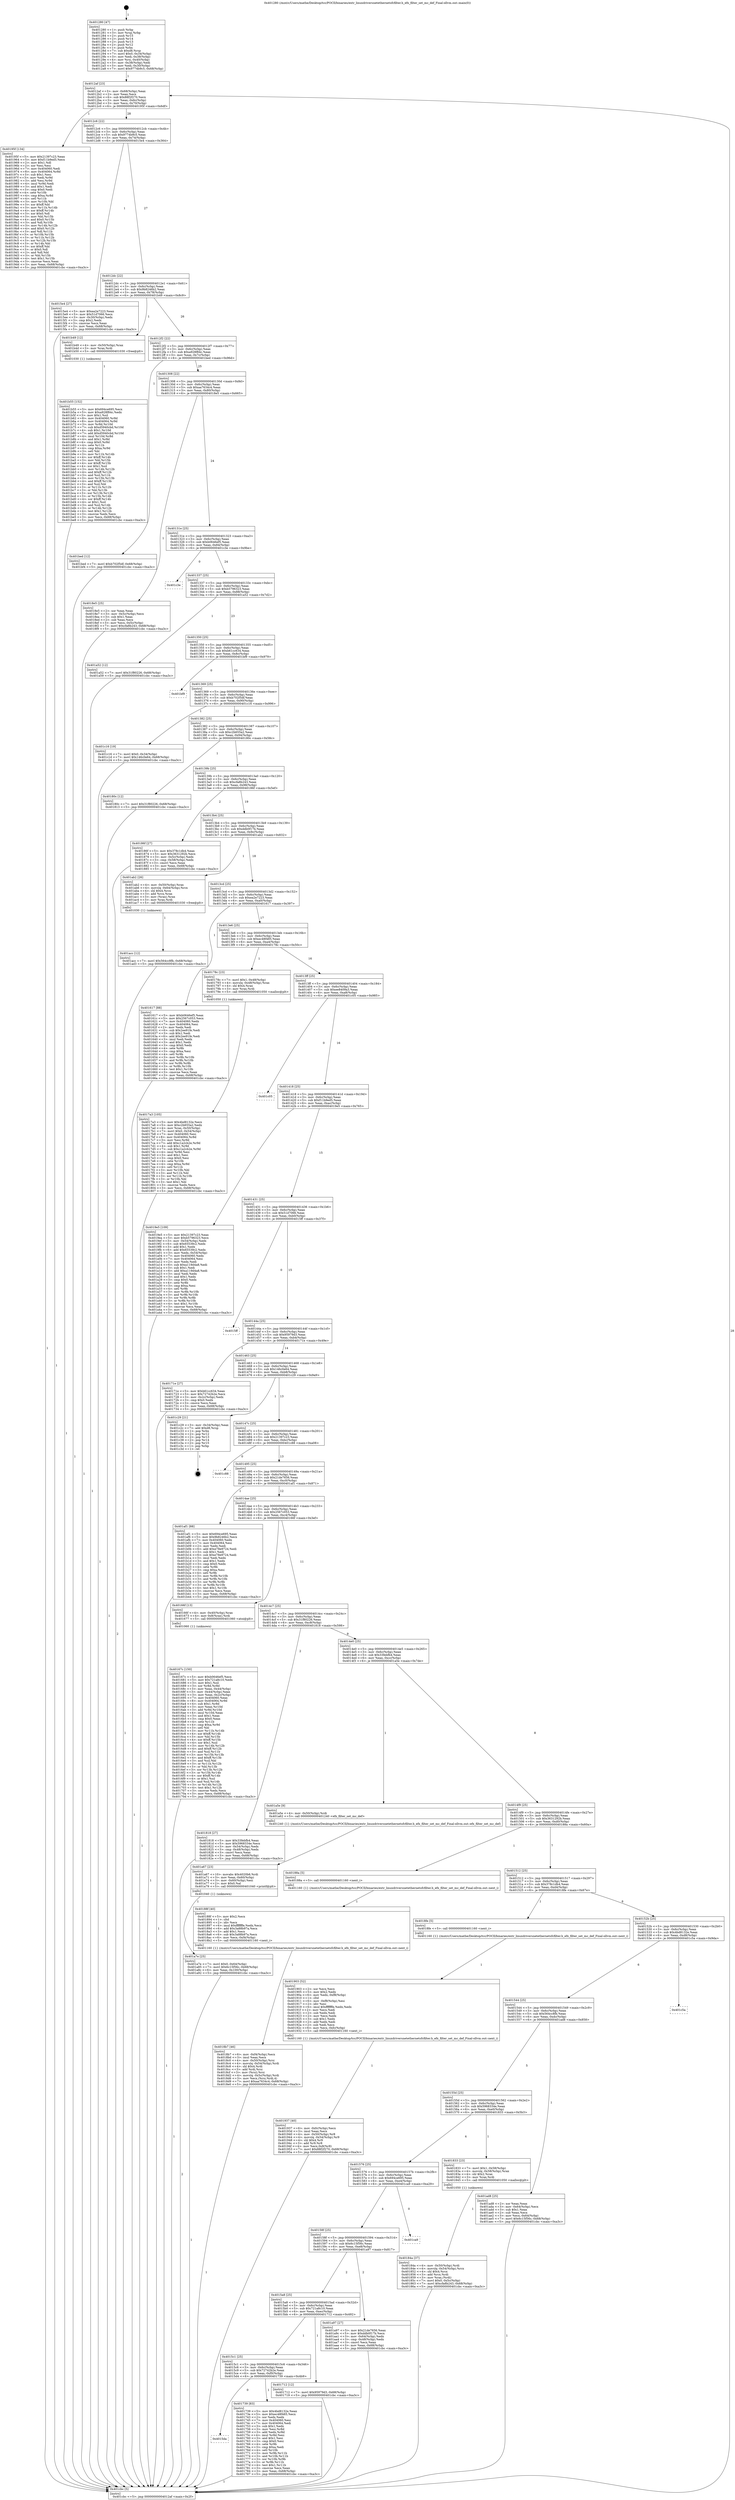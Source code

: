digraph "0x401280" {
  label = "0x401280 (/mnt/c/Users/mathe/Desktop/tcc/POCII/binaries/extr_linuxdriversnetethernetsfcfilter.h_efx_filter_set_mc_def_Final-ollvm.out::main(0))"
  labelloc = "t"
  node[shape=record]

  Entry [label="",width=0.3,height=0.3,shape=circle,fillcolor=black,style=filled]
  "0x4012af" [label="{
     0x4012af [23]\l
     | [instrs]\l
     &nbsp;&nbsp;0x4012af \<+3\>: mov -0x68(%rbp),%eax\l
     &nbsp;&nbsp;0x4012b2 \<+2\>: mov %eax,%ecx\l
     &nbsp;&nbsp;0x4012b4 \<+6\>: sub $0x88f2f270,%ecx\l
     &nbsp;&nbsp;0x4012ba \<+3\>: mov %eax,-0x6c(%rbp)\l
     &nbsp;&nbsp;0x4012bd \<+3\>: mov %ecx,-0x70(%rbp)\l
     &nbsp;&nbsp;0x4012c0 \<+6\>: je 000000000040195f \<main+0x6df\>\l
  }"]
  "0x40195f" [label="{
     0x40195f [134]\l
     | [instrs]\l
     &nbsp;&nbsp;0x40195f \<+5\>: mov $0x21397c23,%eax\l
     &nbsp;&nbsp;0x401964 \<+5\>: mov $0xf11b9ed5,%ecx\l
     &nbsp;&nbsp;0x401969 \<+2\>: mov $0x1,%dl\l
     &nbsp;&nbsp;0x40196b \<+2\>: xor %esi,%esi\l
     &nbsp;&nbsp;0x40196d \<+7\>: mov 0x404060,%edi\l
     &nbsp;&nbsp;0x401974 \<+8\>: mov 0x404064,%r8d\l
     &nbsp;&nbsp;0x40197c \<+3\>: sub $0x1,%esi\l
     &nbsp;&nbsp;0x40197f \<+3\>: mov %edi,%r9d\l
     &nbsp;&nbsp;0x401982 \<+3\>: add %esi,%r9d\l
     &nbsp;&nbsp;0x401985 \<+4\>: imul %r9d,%edi\l
     &nbsp;&nbsp;0x401989 \<+3\>: and $0x1,%edi\l
     &nbsp;&nbsp;0x40198c \<+3\>: cmp $0x0,%edi\l
     &nbsp;&nbsp;0x40198f \<+4\>: sete %r10b\l
     &nbsp;&nbsp;0x401993 \<+4\>: cmp $0xa,%r8d\l
     &nbsp;&nbsp;0x401997 \<+4\>: setl %r11b\l
     &nbsp;&nbsp;0x40199b \<+3\>: mov %r10b,%bl\l
     &nbsp;&nbsp;0x40199e \<+3\>: xor $0xff,%bl\l
     &nbsp;&nbsp;0x4019a1 \<+3\>: mov %r11b,%r14b\l
     &nbsp;&nbsp;0x4019a4 \<+4\>: xor $0xff,%r14b\l
     &nbsp;&nbsp;0x4019a8 \<+3\>: xor $0x0,%dl\l
     &nbsp;&nbsp;0x4019ab \<+3\>: mov %bl,%r15b\l
     &nbsp;&nbsp;0x4019ae \<+4\>: and $0x0,%r15b\l
     &nbsp;&nbsp;0x4019b2 \<+3\>: and %dl,%r10b\l
     &nbsp;&nbsp;0x4019b5 \<+3\>: mov %r14b,%r12b\l
     &nbsp;&nbsp;0x4019b8 \<+4\>: and $0x0,%r12b\l
     &nbsp;&nbsp;0x4019bc \<+3\>: and %dl,%r11b\l
     &nbsp;&nbsp;0x4019bf \<+3\>: or %r10b,%r15b\l
     &nbsp;&nbsp;0x4019c2 \<+3\>: or %r11b,%r12b\l
     &nbsp;&nbsp;0x4019c5 \<+3\>: xor %r12b,%r15b\l
     &nbsp;&nbsp;0x4019c8 \<+3\>: or %r14b,%bl\l
     &nbsp;&nbsp;0x4019cb \<+3\>: xor $0xff,%bl\l
     &nbsp;&nbsp;0x4019ce \<+3\>: or $0x0,%dl\l
     &nbsp;&nbsp;0x4019d1 \<+2\>: and %dl,%bl\l
     &nbsp;&nbsp;0x4019d3 \<+3\>: or %bl,%r15b\l
     &nbsp;&nbsp;0x4019d6 \<+4\>: test $0x1,%r15b\l
     &nbsp;&nbsp;0x4019da \<+3\>: cmovne %ecx,%eax\l
     &nbsp;&nbsp;0x4019dd \<+3\>: mov %eax,-0x68(%rbp)\l
     &nbsp;&nbsp;0x4019e0 \<+5\>: jmp 0000000000401cbc \<main+0xa3c\>\l
  }"]
  "0x4012c6" [label="{
     0x4012c6 [22]\l
     | [instrs]\l
     &nbsp;&nbsp;0x4012c6 \<+5\>: jmp 00000000004012cb \<main+0x4b\>\l
     &nbsp;&nbsp;0x4012cb \<+3\>: mov -0x6c(%rbp),%eax\l
     &nbsp;&nbsp;0x4012ce \<+5\>: sub $0x9774b9c5,%eax\l
     &nbsp;&nbsp;0x4012d3 \<+3\>: mov %eax,-0x74(%rbp)\l
     &nbsp;&nbsp;0x4012d6 \<+6\>: je 00000000004015e4 \<main+0x364\>\l
  }"]
  Exit [label="",width=0.3,height=0.3,shape=circle,fillcolor=black,style=filled,peripheries=2]
  "0x4015e4" [label="{
     0x4015e4 [27]\l
     | [instrs]\l
     &nbsp;&nbsp;0x4015e4 \<+5\>: mov $0xea2e7223,%eax\l
     &nbsp;&nbsp;0x4015e9 \<+5\>: mov $0x51d7066,%ecx\l
     &nbsp;&nbsp;0x4015ee \<+3\>: mov -0x30(%rbp),%edx\l
     &nbsp;&nbsp;0x4015f1 \<+3\>: cmp $0x2,%edx\l
     &nbsp;&nbsp;0x4015f4 \<+3\>: cmovne %ecx,%eax\l
     &nbsp;&nbsp;0x4015f7 \<+3\>: mov %eax,-0x68(%rbp)\l
     &nbsp;&nbsp;0x4015fa \<+5\>: jmp 0000000000401cbc \<main+0xa3c\>\l
  }"]
  "0x4012dc" [label="{
     0x4012dc [22]\l
     | [instrs]\l
     &nbsp;&nbsp;0x4012dc \<+5\>: jmp 00000000004012e1 \<main+0x61\>\l
     &nbsp;&nbsp;0x4012e1 \<+3\>: mov -0x6c(%rbp),%eax\l
     &nbsp;&nbsp;0x4012e4 \<+5\>: sub $0x9b8246b2,%eax\l
     &nbsp;&nbsp;0x4012e9 \<+3\>: mov %eax,-0x78(%rbp)\l
     &nbsp;&nbsp;0x4012ec \<+6\>: je 0000000000401b49 \<main+0x8c9\>\l
  }"]
  "0x401cbc" [label="{
     0x401cbc [5]\l
     | [instrs]\l
     &nbsp;&nbsp;0x401cbc \<+5\>: jmp 00000000004012af \<main+0x2f\>\l
  }"]
  "0x401280" [label="{
     0x401280 [47]\l
     | [instrs]\l
     &nbsp;&nbsp;0x401280 \<+1\>: push %rbp\l
     &nbsp;&nbsp;0x401281 \<+3\>: mov %rsp,%rbp\l
     &nbsp;&nbsp;0x401284 \<+2\>: push %r15\l
     &nbsp;&nbsp;0x401286 \<+2\>: push %r14\l
     &nbsp;&nbsp;0x401288 \<+2\>: push %r13\l
     &nbsp;&nbsp;0x40128a \<+2\>: push %r12\l
     &nbsp;&nbsp;0x40128c \<+1\>: push %rbx\l
     &nbsp;&nbsp;0x40128d \<+7\>: sub $0xd8,%rsp\l
     &nbsp;&nbsp;0x401294 \<+7\>: movl $0x0,-0x34(%rbp)\l
     &nbsp;&nbsp;0x40129b \<+3\>: mov %edi,-0x38(%rbp)\l
     &nbsp;&nbsp;0x40129e \<+4\>: mov %rsi,-0x40(%rbp)\l
     &nbsp;&nbsp;0x4012a2 \<+3\>: mov -0x38(%rbp),%edi\l
     &nbsp;&nbsp;0x4012a5 \<+3\>: mov %edi,-0x30(%rbp)\l
     &nbsp;&nbsp;0x4012a8 \<+7\>: movl $0x9774b9c5,-0x68(%rbp)\l
  }"]
  "0x401b55" [label="{
     0x401b55 [152]\l
     | [instrs]\l
     &nbsp;&nbsp;0x401b55 \<+5\>: mov $0x694ce695,%ecx\l
     &nbsp;&nbsp;0x401b5a \<+5\>: mov $0xa928f84c,%edx\l
     &nbsp;&nbsp;0x401b5f \<+3\>: mov $0x1,%sil\l
     &nbsp;&nbsp;0x401b62 \<+8\>: mov 0x404060,%r8d\l
     &nbsp;&nbsp;0x401b6a \<+8\>: mov 0x404064,%r9d\l
     &nbsp;&nbsp;0x401b72 \<+3\>: mov %r8d,%r10d\l
     &nbsp;&nbsp;0x401b75 \<+7\>: sub $0xd5940cbd,%r10d\l
     &nbsp;&nbsp;0x401b7c \<+4\>: sub $0x1,%r10d\l
     &nbsp;&nbsp;0x401b80 \<+7\>: add $0xd5940cbd,%r10d\l
     &nbsp;&nbsp;0x401b87 \<+4\>: imul %r10d,%r8d\l
     &nbsp;&nbsp;0x401b8b \<+4\>: and $0x1,%r8d\l
     &nbsp;&nbsp;0x401b8f \<+4\>: cmp $0x0,%r8d\l
     &nbsp;&nbsp;0x401b93 \<+4\>: sete %r11b\l
     &nbsp;&nbsp;0x401b97 \<+4\>: cmp $0xa,%r9d\l
     &nbsp;&nbsp;0x401b9b \<+3\>: setl %bl\l
     &nbsp;&nbsp;0x401b9e \<+3\>: mov %r11b,%r14b\l
     &nbsp;&nbsp;0x401ba1 \<+4\>: xor $0xff,%r14b\l
     &nbsp;&nbsp;0x401ba5 \<+3\>: mov %bl,%r15b\l
     &nbsp;&nbsp;0x401ba8 \<+4\>: xor $0xff,%r15b\l
     &nbsp;&nbsp;0x401bac \<+4\>: xor $0x1,%sil\l
     &nbsp;&nbsp;0x401bb0 \<+3\>: mov %r14b,%r12b\l
     &nbsp;&nbsp;0x401bb3 \<+4\>: and $0xff,%r12b\l
     &nbsp;&nbsp;0x401bb7 \<+3\>: and %sil,%r11b\l
     &nbsp;&nbsp;0x401bba \<+3\>: mov %r15b,%r13b\l
     &nbsp;&nbsp;0x401bbd \<+4\>: and $0xff,%r13b\l
     &nbsp;&nbsp;0x401bc1 \<+3\>: and %sil,%bl\l
     &nbsp;&nbsp;0x401bc4 \<+3\>: or %r11b,%r12b\l
     &nbsp;&nbsp;0x401bc7 \<+3\>: or %bl,%r13b\l
     &nbsp;&nbsp;0x401bca \<+3\>: xor %r13b,%r12b\l
     &nbsp;&nbsp;0x401bcd \<+3\>: or %r15b,%r14b\l
     &nbsp;&nbsp;0x401bd0 \<+4\>: xor $0xff,%r14b\l
     &nbsp;&nbsp;0x401bd4 \<+4\>: or $0x1,%sil\l
     &nbsp;&nbsp;0x401bd8 \<+3\>: and %sil,%r14b\l
     &nbsp;&nbsp;0x401bdb \<+3\>: or %r14b,%r12b\l
     &nbsp;&nbsp;0x401bde \<+4\>: test $0x1,%r12b\l
     &nbsp;&nbsp;0x401be2 \<+3\>: cmovne %edx,%ecx\l
     &nbsp;&nbsp;0x401be5 \<+3\>: mov %ecx,-0x68(%rbp)\l
     &nbsp;&nbsp;0x401be8 \<+5\>: jmp 0000000000401cbc \<main+0xa3c\>\l
  }"]
  "0x401b49" [label="{
     0x401b49 [12]\l
     | [instrs]\l
     &nbsp;&nbsp;0x401b49 \<+4\>: mov -0x50(%rbp),%rax\l
     &nbsp;&nbsp;0x401b4d \<+3\>: mov %rax,%rdi\l
     &nbsp;&nbsp;0x401b50 \<+5\>: call 0000000000401030 \<free@plt\>\l
     | [calls]\l
     &nbsp;&nbsp;0x401030 \{1\} (unknown)\l
  }"]
  "0x4012f2" [label="{
     0x4012f2 [22]\l
     | [instrs]\l
     &nbsp;&nbsp;0x4012f2 \<+5\>: jmp 00000000004012f7 \<main+0x77\>\l
     &nbsp;&nbsp;0x4012f7 \<+3\>: mov -0x6c(%rbp),%eax\l
     &nbsp;&nbsp;0x4012fa \<+5\>: sub $0xa928f84c,%eax\l
     &nbsp;&nbsp;0x4012ff \<+3\>: mov %eax,-0x7c(%rbp)\l
     &nbsp;&nbsp;0x401302 \<+6\>: je 0000000000401bed \<main+0x96d\>\l
  }"]
  "0x401acc" [label="{
     0x401acc [12]\l
     | [instrs]\l
     &nbsp;&nbsp;0x401acc \<+7\>: movl $0x564cc8fb,-0x68(%rbp)\l
     &nbsp;&nbsp;0x401ad3 \<+5\>: jmp 0000000000401cbc \<main+0xa3c\>\l
  }"]
  "0x401bed" [label="{
     0x401bed [12]\l
     | [instrs]\l
     &nbsp;&nbsp;0x401bed \<+7\>: movl $0xb702f5df,-0x68(%rbp)\l
     &nbsp;&nbsp;0x401bf4 \<+5\>: jmp 0000000000401cbc \<main+0xa3c\>\l
  }"]
  "0x401308" [label="{
     0x401308 [22]\l
     | [instrs]\l
     &nbsp;&nbsp;0x401308 \<+5\>: jmp 000000000040130d \<main+0x8d\>\l
     &nbsp;&nbsp;0x40130d \<+3\>: mov -0x6c(%rbp),%eax\l
     &nbsp;&nbsp;0x401310 \<+5\>: sub $0xaa7634c4,%eax\l
     &nbsp;&nbsp;0x401315 \<+3\>: mov %eax,-0x80(%rbp)\l
     &nbsp;&nbsp;0x401318 \<+6\>: je 00000000004018e5 \<main+0x665\>\l
  }"]
  "0x401a7e" [label="{
     0x401a7e [25]\l
     | [instrs]\l
     &nbsp;&nbsp;0x401a7e \<+7\>: movl $0x0,-0x64(%rbp)\l
     &nbsp;&nbsp;0x401a85 \<+7\>: movl $0x6c15f56c,-0x68(%rbp)\l
     &nbsp;&nbsp;0x401a8c \<+6\>: mov %eax,-0x100(%rbp)\l
     &nbsp;&nbsp;0x401a92 \<+5\>: jmp 0000000000401cbc \<main+0xa3c\>\l
  }"]
  "0x4018e5" [label="{
     0x4018e5 [25]\l
     | [instrs]\l
     &nbsp;&nbsp;0x4018e5 \<+2\>: xor %eax,%eax\l
     &nbsp;&nbsp;0x4018e7 \<+3\>: mov -0x5c(%rbp),%ecx\l
     &nbsp;&nbsp;0x4018ea \<+3\>: sub $0x1,%eax\l
     &nbsp;&nbsp;0x4018ed \<+2\>: sub %eax,%ecx\l
     &nbsp;&nbsp;0x4018ef \<+3\>: mov %ecx,-0x5c(%rbp)\l
     &nbsp;&nbsp;0x4018f2 \<+7\>: movl $0xcfa8b243,-0x68(%rbp)\l
     &nbsp;&nbsp;0x4018f9 \<+5\>: jmp 0000000000401cbc \<main+0xa3c\>\l
  }"]
  "0x40131e" [label="{
     0x40131e [25]\l
     | [instrs]\l
     &nbsp;&nbsp;0x40131e \<+5\>: jmp 0000000000401323 \<main+0xa3\>\l
     &nbsp;&nbsp;0x401323 \<+3\>: mov -0x6c(%rbp),%eax\l
     &nbsp;&nbsp;0x401326 \<+5\>: sub $0xb0646ef5,%eax\l
     &nbsp;&nbsp;0x40132b \<+6\>: mov %eax,-0x84(%rbp)\l
     &nbsp;&nbsp;0x401331 \<+6\>: je 0000000000401c3e \<main+0x9be\>\l
  }"]
  "0x401a67" [label="{
     0x401a67 [23]\l
     | [instrs]\l
     &nbsp;&nbsp;0x401a67 \<+10\>: movabs $0x4020b6,%rdi\l
     &nbsp;&nbsp;0x401a71 \<+3\>: mov %eax,-0x60(%rbp)\l
     &nbsp;&nbsp;0x401a74 \<+3\>: mov -0x60(%rbp),%esi\l
     &nbsp;&nbsp;0x401a77 \<+2\>: mov $0x0,%al\l
     &nbsp;&nbsp;0x401a79 \<+5\>: call 0000000000401040 \<printf@plt\>\l
     | [calls]\l
     &nbsp;&nbsp;0x401040 \{1\} (unknown)\l
  }"]
  "0x401c3e" [label="{
     0x401c3e\l
  }", style=dashed]
  "0x401337" [label="{
     0x401337 [25]\l
     | [instrs]\l
     &nbsp;&nbsp;0x401337 \<+5\>: jmp 000000000040133c \<main+0xbc\>\l
     &nbsp;&nbsp;0x40133c \<+3\>: mov -0x6c(%rbp),%eax\l
     &nbsp;&nbsp;0x40133f \<+5\>: sub $0xb5796323,%eax\l
     &nbsp;&nbsp;0x401344 \<+6\>: mov %eax,-0x88(%rbp)\l
     &nbsp;&nbsp;0x40134a \<+6\>: je 0000000000401a52 \<main+0x7d2\>\l
  }"]
  "0x401937" [label="{
     0x401937 [40]\l
     | [instrs]\l
     &nbsp;&nbsp;0x401937 \<+6\>: mov -0xfc(%rbp),%ecx\l
     &nbsp;&nbsp;0x40193d \<+3\>: imul %eax,%ecx\l
     &nbsp;&nbsp;0x401940 \<+4\>: mov -0x50(%rbp),%r8\l
     &nbsp;&nbsp;0x401944 \<+4\>: movslq -0x54(%rbp),%r9\l
     &nbsp;&nbsp;0x401948 \<+4\>: shl $0x4,%r9\l
     &nbsp;&nbsp;0x40194c \<+3\>: add %r9,%r8\l
     &nbsp;&nbsp;0x40194f \<+4\>: mov %ecx,0x8(%r8)\l
     &nbsp;&nbsp;0x401953 \<+7\>: movl $0x88f2f270,-0x68(%rbp)\l
     &nbsp;&nbsp;0x40195a \<+5\>: jmp 0000000000401cbc \<main+0xa3c\>\l
  }"]
  "0x401a52" [label="{
     0x401a52 [12]\l
     | [instrs]\l
     &nbsp;&nbsp;0x401a52 \<+7\>: movl $0x31f80226,-0x68(%rbp)\l
     &nbsp;&nbsp;0x401a59 \<+5\>: jmp 0000000000401cbc \<main+0xa3c\>\l
  }"]
  "0x401350" [label="{
     0x401350 [25]\l
     | [instrs]\l
     &nbsp;&nbsp;0x401350 \<+5\>: jmp 0000000000401355 \<main+0xd5\>\l
     &nbsp;&nbsp;0x401355 \<+3\>: mov -0x6c(%rbp),%eax\l
     &nbsp;&nbsp;0x401358 \<+5\>: sub $0xb61cc634,%eax\l
     &nbsp;&nbsp;0x40135d \<+6\>: mov %eax,-0x8c(%rbp)\l
     &nbsp;&nbsp;0x401363 \<+6\>: je 0000000000401bf9 \<main+0x979\>\l
  }"]
  "0x401903" [label="{
     0x401903 [52]\l
     | [instrs]\l
     &nbsp;&nbsp;0x401903 \<+2\>: xor %ecx,%ecx\l
     &nbsp;&nbsp;0x401905 \<+5\>: mov $0x2,%edx\l
     &nbsp;&nbsp;0x40190a \<+6\>: mov %edx,-0xf8(%rbp)\l
     &nbsp;&nbsp;0x401910 \<+1\>: cltd\l
     &nbsp;&nbsp;0x401911 \<+6\>: mov -0xf8(%rbp),%esi\l
     &nbsp;&nbsp;0x401917 \<+2\>: idiv %esi\l
     &nbsp;&nbsp;0x401919 \<+6\>: imul $0xfffffffe,%edx,%edx\l
     &nbsp;&nbsp;0x40191f \<+2\>: mov %ecx,%edi\l
     &nbsp;&nbsp;0x401921 \<+2\>: sub %edx,%edi\l
     &nbsp;&nbsp;0x401923 \<+2\>: mov %ecx,%edx\l
     &nbsp;&nbsp;0x401925 \<+3\>: sub $0x1,%edx\l
     &nbsp;&nbsp;0x401928 \<+2\>: add %edx,%edi\l
     &nbsp;&nbsp;0x40192a \<+2\>: sub %edi,%ecx\l
     &nbsp;&nbsp;0x40192c \<+6\>: mov %ecx,-0xfc(%rbp)\l
     &nbsp;&nbsp;0x401932 \<+5\>: call 0000000000401160 \<next_i\>\l
     | [calls]\l
     &nbsp;&nbsp;0x401160 \{1\} (/mnt/c/Users/mathe/Desktop/tcc/POCII/binaries/extr_linuxdriversnetethernetsfcfilter.h_efx_filter_set_mc_def_Final-ollvm.out::next_i)\l
  }"]
  "0x401bf9" [label="{
     0x401bf9\l
  }", style=dashed]
  "0x401369" [label="{
     0x401369 [25]\l
     | [instrs]\l
     &nbsp;&nbsp;0x401369 \<+5\>: jmp 000000000040136e \<main+0xee\>\l
     &nbsp;&nbsp;0x40136e \<+3\>: mov -0x6c(%rbp),%eax\l
     &nbsp;&nbsp;0x401371 \<+5\>: sub $0xb702f5df,%eax\l
     &nbsp;&nbsp;0x401376 \<+6\>: mov %eax,-0x90(%rbp)\l
     &nbsp;&nbsp;0x40137c \<+6\>: je 0000000000401c16 \<main+0x996\>\l
  }"]
  "0x4018b7" [label="{
     0x4018b7 [46]\l
     | [instrs]\l
     &nbsp;&nbsp;0x4018b7 \<+6\>: mov -0xf4(%rbp),%ecx\l
     &nbsp;&nbsp;0x4018bd \<+3\>: imul %eax,%ecx\l
     &nbsp;&nbsp;0x4018c0 \<+4\>: mov -0x50(%rbp),%rsi\l
     &nbsp;&nbsp;0x4018c4 \<+4\>: movslq -0x54(%rbp),%rdi\l
     &nbsp;&nbsp;0x4018c8 \<+4\>: shl $0x4,%rdi\l
     &nbsp;&nbsp;0x4018cc \<+3\>: add %rdi,%rsi\l
     &nbsp;&nbsp;0x4018cf \<+3\>: mov (%rsi),%rsi\l
     &nbsp;&nbsp;0x4018d2 \<+4\>: movslq -0x5c(%rbp),%rdi\l
     &nbsp;&nbsp;0x4018d6 \<+3\>: mov %ecx,(%rsi,%rdi,4)\l
     &nbsp;&nbsp;0x4018d9 \<+7\>: movl $0xaa7634c4,-0x68(%rbp)\l
     &nbsp;&nbsp;0x4018e0 \<+5\>: jmp 0000000000401cbc \<main+0xa3c\>\l
  }"]
  "0x401c16" [label="{
     0x401c16 [19]\l
     | [instrs]\l
     &nbsp;&nbsp;0x401c16 \<+7\>: movl $0x0,-0x34(%rbp)\l
     &nbsp;&nbsp;0x401c1d \<+7\>: movl $0x146c0e64,-0x68(%rbp)\l
     &nbsp;&nbsp;0x401c24 \<+5\>: jmp 0000000000401cbc \<main+0xa3c\>\l
  }"]
  "0x401382" [label="{
     0x401382 [25]\l
     | [instrs]\l
     &nbsp;&nbsp;0x401382 \<+5\>: jmp 0000000000401387 \<main+0x107\>\l
     &nbsp;&nbsp;0x401387 \<+3\>: mov -0x6c(%rbp),%eax\l
     &nbsp;&nbsp;0x40138a \<+5\>: sub $0xc2b655a2,%eax\l
     &nbsp;&nbsp;0x40138f \<+6\>: mov %eax,-0x94(%rbp)\l
     &nbsp;&nbsp;0x401395 \<+6\>: je 000000000040180c \<main+0x58c\>\l
  }"]
  "0x40188f" [label="{
     0x40188f [40]\l
     | [instrs]\l
     &nbsp;&nbsp;0x40188f \<+5\>: mov $0x2,%ecx\l
     &nbsp;&nbsp;0x401894 \<+1\>: cltd\l
     &nbsp;&nbsp;0x401895 \<+2\>: idiv %ecx\l
     &nbsp;&nbsp;0x401897 \<+6\>: imul $0xfffffffe,%edx,%ecx\l
     &nbsp;&nbsp;0x40189d \<+6\>: add $0x3a88b97a,%ecx\l
     &nbsp;&nbsp;0x4018a3 \<+3\>: add $0x1,%ecx\l
     &nbsp;&nbsp;0x4018a6 \<+6\>: sub $0x3a88b97a,%ecx\l
     &nbsp;&nbsp;0x4018ac \<+6\>: mov %ecx,-0xf4(%rbp)\l
     &nbsp;&nbsp;0x4018b2 \<+5\>: call 0000000000401160 \<next_i\>\l
     | [calls]\l
     &nbsp;&nbsp;0x401160 \{1\} (/mnt/c/Users/mathe/Desktop/tcc/POCII/binaries/extr_linuxdriversnetethernetsfcfilter.h_efx_filter_set_mc_def_Final-ollvm.out::next_i)\l
  }"]
  "0x40180c" [label="{
     0x40180c [12]\l
     | [instrs]\l
     &nbsp;&nbsp;0x40180c \<+7\>: movl $0x31f80226,-0x68(%rbp)\l
     &nbsp;&nbsp;0x401813 \<+5\>: jmp 0000000000401cbc \<main+0xa3c\>\l
  }"]
  "0x40139b" [label="{
     0x40139b [25]\l
     | [instrs]\l
     &nbsp;&nbsp;0x40139b \<+5\>: jmp 00000000004013a0 \<main+0x120\>\l
     &nbsp;&nbsp;0x4013a0 \<+3\>: mov -0x6c(%rbp),%eax\l
     &nbsp;&nbsp;0x4013a3 \<+5\>: sub $0xcfa8b243,%eax\l
     &nbsp;&nbsp;0x4013a8 \<+6\>: mov %eax,-0x98(%rbp)\l
     &nbsp;&nbsp;0x4013ae \<+6\>: je 000000000040186f \<main+0x5ef\>\l
  }"]
  "0x40184a" [label="{
     0x40184a [37]\l
     | [instrs]\l
     &nbsp;&nbsp;0x40184a \<+4\>: mov -0x50(%rbp),%rdi\l
     &nbsp;&nbsp;0x40184e \<+4\>: movslq -0x54(%rbp),%rcx\l
     &nbsp;&nbsp;0x401852 \<+4\>: shl $0x4,%rcx\l
     &nbsp;&nbsp;0x401856 \<+3\>: add %rcx,%rdi\l
     &nbsp;&nbsp;0x401859 \<+3\>: mov %rax,(%rdi)\l
     &nbsp;&nbsp;0x40185c \<+7\>: movl $0x0,-0x5c(%rbp)\l
     &nbsp;&nbsp;0x401863 \<+7\>: movl $0xcfa8b243,-0x68(%rbp)\l
     &nbsp;&nbsp;0x40186a \<+5\>: jmp 0000000000401cbc \<main+0xa3c\>\l
  }"]
  "0x40186f" [label="{
     0x40186f [27]\l
     | [instrs]\l
     &nbsp;&nbsp;0x40186f \<+5\>: mov $0x378c1db4,%eax\l
     &nbsp;&nbsp;0x401874 \<+5\>: mov $0x3631292b,%ecx\l
     &nbsp;&nbsp;0x401879 \<+3\>: mov -0x5c(%rbp),%edx\l
     &nbsp;&nbsp;0x40187c \<+3\>: cmp -0x58(%rbp),%edx\l
     &nbsp;&nbsp;0x40187f \<+3\>: cmovl %ecx,%eax\l
     &nbsp;&nbsp;0x401882 \<+3\>: mov %eax,-0x68(%rbp)\l
     &nbsp;&nbsp;0x401885 \<+5\>: jmp 0000000000401cbc \<main+0xa3c\>\l
  }"]
  "0x4013b4" [label="{
     0x4013b4 [25]\l
     | [instrs]\l
     &nbsp;&nbsp;0x4013b4 \<+5\>: jmp 00000000004013b9 \<main+0x139\>\l
     &nbsp;&nbsp;0x4013b9 \<+3\>: mov -0x6c(%rbp),%eax\l
     &nbsp;&nbsp;0x4013bc \<+5\>: sub $0xddb0f17b,%eax\l
     &nbsp;&nbsp;0x4013c1 \<+6\>: mov %eax,-0x9c(%rbp)\l
     &nbsp;&nbsp;0x4013c7 \<+6\>: je 0000000000401ab2 \<main+0x832\>\l
  }"]
  "0x4017a3" [label="{
     0x4017a3 [105]\l
     | [instrs]\l
     &nbsp;&nbsp;0x4017a3 \<+5\>: mov $0x4bd8132e,%ecx\l
     &nbsp;&nbsp;0x4017a8 \<+5\>: mov $0xc2b655a2,%edx\l
     &nbsp;&nbsp;0x4017ad \<+4\>: mov %rax,-0x50(%rbp)\l
     &nbsp;&nbsp;0x4017b1 \<+7\>: movl $0x0,-0x54(%rbp)\l
     &nbsp;&nbsp;0x4017b8 \<+7\>: mov 0x404060,%esi\l
     &nbsp;&nbsp;0x4017bf \<+8\>: mov 0x404064,%r8d\l
     &nbsp;&nbsp;0x4017c7 \<+3\>: mov %esi,%r9d\l
     &nbsp;&nbsp;0x4017ca \<+7\>: add $0xc1a2cb2e,%r9d\l
     &nbsp;&nbsp;0x4017d1 \<+4\>: sub $0x1,%r9d\l
     &nbsp;&nbsp;0x4017d5 \<+7\>: sub $0xc1a2cb2e,%r9d\l
     &nbsp;&nbsp;0x4017dc \<+4\>: imul %r9d,%esi\l
     &nbsp;&nbsp;0x4017e0 \<+3\>: and $0x1,%esi\l
     &nbsp;&nbsp;0x4017e3 \<+3\>: cmp $0x0,%esi\l
     &nbsp;&nbsp;0x4017e6 \<+4\>: sete %r10b\l
     &nbsp;&nbsp;0x4017ea \<+4\>: cmp $0xa,%r8d\l
     &nbsp;&nbsp;0x4017ee \<+4\>: setl %r11b\l
     &nbsp;&nbsp;0x4017f2 \<+3\>: mov %r10b,%bl\l
     &nbsp;&nbsp;0x4017f5 \<+3\>: and %r11b,%bl\l
     &nbsp;&nbsp;0x4017f8 \<+3\>: xor %r11b,%r10b\l
     &nbsp;&nbsp;0x4017fb \<+3\>: or %r10b,%bl\l
     &nbsp;&nbsp;0x4017fe \<+3\>: test $0x1,%bl\l
     &nbsp;&nbsp;0x401801 \<+3\>: cmovne %edx,%ecx\l
     &nbsp;&nbsp;0x401804 \<+3\>: mov %ecx,-0x68(%rbp)\l
     &nbsp;&nbsp;0x401807 \<+5\>: jmp 0000000000401cbc \<main+0xa3c\>\l
  }"]
  "0x401ab2" [label="{
     0x401ab2 [26]\l
     | [instrs]\l
     &nbsp;&nbsp;0x401ab2 \<+4\>: mov -0x50(%rbp),%rax\l
     &nbsp;&nbsp;0x401ab6 \<+4\>: movslq -0x64(%rbp),%rcx\l
     &nbsp;&nbsp;0x401aba \<+4\>: shl $0x4,%rcx\l
     &nbsp;&nbsp;0x401abe \<+3\>: add %rcx,%rax\l
     &nbsp;&nbsp;0x401ac1 \<+3\>: mov (%rax),%rax\l
     &nbsp;&nbsp;0x401ac4 \<+3\>: mov %rax,%rdi\l
     &nbsp;&nbsp;0x401ac7 \<+5\>: call 0000000000401030 \<free@plt\>\l
     | [calls]\l
     &nbsp;&nbsp;0x401030 \{1\} (unknown)\l
  }"]
  "0x4013cd" [label="{
     0x4013cd [25]\l
     | [instrs]\l
     &nbsp;&nbsp;0x4013cd \<+5\>: jmp 00000000004013d2 \<main+0x152\>\l
     &nbsp;&nbsp;0x4013d2 \<+3\>: mov -0x6c(%rbp),%eax\l
     &nbsp;&nbsp;0x4013d5 \<+5\>: sub $0xea2e7223,%eax\l
     &nbsp;&nbsp;0x4013da \<+6\>: mov %eax,-0xa0(%rbp)\l
     &nbsp;&nbsp;0x4013e0 \<+6\>: je 0000000000401617 \<main+0x397\>\l
  }"]
  "0x4015da" [label="{
     0x4015da\l
  }", style=dashed]
  "0x401617" [label="{
     0x401617 [88]\l
     | [instrs]\l
     &nbsp;&nbsp;0x401617 \<+5\>: mov $0xb0646ef5,%eax\l
     &nbsp;&nbsp;0x40161c \<+5\>: mov $0x2567c053,%ecx\l
     &nbsp;&nbsp;0x401621 \<+7\>: mov 0x404060,%edx\l
     &nbsp;&nbsp;0x401628 \<+7\>: mov 0x404064,%esi\l
     &nbsp;&nbsp;0x40162f \<+2\>: mov %edx,%edi\l
     &nbsp;&nbsp;0x401631 \<+6\>: sub $0x2ee91fe,%edi\l
     &nbsp;&nbsp;0x401637 \<+3\>: sub $0x1,%edi\l
     &nbsp;&nbsp;0x40163a \<+6\>: add $0x2ee91fe,%edi\l
     &nbsp;&nbsp;0x401640 \<+3\>: imul %edi,%edx\l
     &nbsp;&nbsp;0x401643 \<+3\>: and $0x1,%edx\l
     &nbsp;&nbsp;0x401646 \<+3\>: cmp $0x0,%edx\l
     &nbsp;&nbsp;0x401649 \<+4\>: sete %r8b\l
     &nbsp;&nbsp;0x40164d \<+3\>: cmp $0xa,%esi\l
     &nbsp;&nbsp;0x401650 \<+4\>: setl %r9b\l
     &nbsp;&nbsp;0x401654 \<+3\>: mov %r8b,%r10b\l
     &nbsp;&nbsp;0x401657 \<+3\>: and %r9b,%r10b\l
     &nbsp;&nbsp;0x40165a \<+3\>: xor %r9b,%r8b\l
     &nbsp;&nbsp;0x40165d \<+3\>: or %r8b,%r10b\l
     &nbsp;&nbsp;0x401660 \<+4\>: test $0x1,%r10b\l
     &nbsp;&nbsp;0x401664 \<+3\>: cmovne %ecx,%eax\l
     &nbsp;&nbsp;0x401667 \<+3\>: mov %eax,-0x68(%rbp)\l
     &nbsp;&nbsp;0x40166a \<+5\>: jmp 0000000000401cbc \<main+0xa3c\>\l
  }"]
  "0x4013e6" [label="{
     0x4013e6 [25]\l
     | [instrs]\l
     &nbsp;&nbsp;0x4013e6 \<+5\>: jmp 00000000004013eb \<main+0x16b\>\l
     &nbsp;&nbsp;0x4013eb \<+3\>: mov -0x6c(%rbp),%eax\l
     &nbsp;&nbsp;0x4013ee \<+5\>: sub $0xec48f485,%eax\l
     &nbsp;&nbsp;0x4013f3 \<+6\>: mov %eax,-0xa4(%rbp)\l
     &nbsp;&nbsp;0x4013f9 \<+6\>: je 000000000040178c \<main+0x50c\>\l
  }"]
  "0x401739" [label="{
     0x401739 [83]\l
     | [instrs]\l
     &nbsp;&nbsp;0x401739 \<+5\>: mov $0x4bd8132e,%eax\l
     &nbsp;&nbsp;0x40173e \<+5\>: mov $0xec48f485,%ecx\l
     &nbsp;&nbsp;0x401743 \<+2\>: xor %edx,%edx\l
     &nbsp;&nbsp;0x401745 \<+7\>: mov 0x404060,%esi\l
     &nbsp;&nbsp;0x40174c \<+7\>: mov 0x404064,%edi\l
     &nbsp;&nbsp;0x401753 \<+3\>: sub $0x1,%edx\l
     &nbsp;&nbsp;0x401756 \<+3\>: mov %esi,%r8d\l
     &nbsp;&nbsp;0x401759 \<+3\>: add %edx,%r8d\l
     &nbsp;&nbsp;0x40175c \<+4\>: imul %r8d,%esi\l
     &nbsp;&nbsp;0x401760 \<+3\>: and $0x1,%esi\l
     &nbsp;&nbsp;0x401763 \<+3\>: cmp $0x0,%esi\l
     &nbsp;&nbsp;0x401766 \<+4\>: sete %r9b\l
     &nbsp;&nbsp;0x40176a \<+3\>: cmp $0xa,%edi\l
     &nbsp;&nbsp;0x40176d \<+4\>: setl %r10b\l
     &nbsp;&nbsp;0x401771 \<+3\>: mov %r9b,%r11b\l
     &nbsp;&nbsp;0x401774 \<+3\>: and %r10b,%r11b\l
     &nbsp;&nbsp;0x401777 \<+3\>: xor %r10b,%r9b\l
     &nbsp;&nbsp;0x40177a \<+3\>: or %r9b,%r11b\l
     &nbsp;&nbsp;0x40177d \<+4\>: test $0x1,%r11b\l
     &nbsp;&nbsp;0x401781 \<+3\>: cmovne %ecx,%eax\l
     &nbsp;&nbsp;0x401784 \<+3\>: mov %eax,-0x68(%rbp)\l
     &nbsp;&nbsp;0x401787 \<+5\>: jmp 0000000000401cbc \<main+0xa3c\>\l
  }"]
  "0x40178c" [label="{
     0x40178c [23]\l
     | [instrs]\l
     &nbsp;&nbsp;0x40178c \<+7\>: movl $0x1,-0x48(%rbp)\l
     &nbsp;&nbsp;0x401793 \<+4\>: movslq -0x48(%rbp),%rax\l
     &nbsp;&nbsp;0x401797 \<+4\>: shl $0x4,%rax\l
     &nbsp;&nbsp;0x40179b \<+3\>: mov %rax,%rdi\l
     &nbsp;&nbsp;0x40179e \<+5\>: call 0000000000401050 \<malloc@plt\>\l
     | [calls]\l
     &nbsp;&nbsp;0x401050 \{1\} (unknown)\l
  }"]
  "0x4013ff" [label="{
     0x4013ff [25]\l
     | [instrs]\l
     &nbsp;&nbsp;0x4013ff \<+5\>: jmp 0000000000401404 \<main+0x184\>\l
     &nbsp;&nbsp;0x401404 \<+3\>: mov -0x6c(%rbp),%eax\l
     &nbsp;&nbsp;0x401407 \<+5\>: sub $0xee8409a3,%eax\l
     &nbsp;&nbsp;0x40140c \<+6\>: mov %eax,-0xa8(%rbp)\l
     &nbsp;&nbsp;0x401412 \<+6\>: je 0000000000401c05 \<main+0x985\>\l
  }"]
  "0x4015c1" [label="{
     0x4015c1 [25]\l
     | [instrs]\l
     &nbsp;&nbsp;0x4015c1 \<+5\>: jmp 00000000004015c6 \<main+0x346\>\l
     &nbsp;&nbsp;0x4015c6 \<+3\>: mov -0x6c(%rbp),%eax\l
     &nbsp;&nbsp;0x4015c9 \<+5\>: sub $0x72742b2e,%eax\l
     &nbsp;&nbsp;0x4015ce \<+6\>: mov %eax,-0xf0(%rbp)\l
     &nbsp;&nbsp;0x4015d4 \<+6\>: je 0000000000401739 \<main+0x4b9\>\l
  }"]
  "0x401c05" [label="{
     0x401c05\l
  }", style=dashed]
  "0x401418" [label="{
     0x401418 [25]\l
     | [instrs]\l
     &nbsp;&nbsp;0x401418 \<+5\>: jmp 000000000040141d \<main+0x19d\>\l
     &nbsp;&nbsp;0x40141d \<+3\>: mov -0x6c(%rbp),%eax\l
     &nbsp;&nbsp;0x401420 \<+5\>: sub $0xf11b9ed5,%eax\l
     &nbsp;&nbsp;0x401425 \<+6\>: mov %eax,-0xac(%rbp)\l
     &nbsp;&nbsp;0x40142b \<+6\>: je 00000000004019e5 \<main+0x765\>\l
  }"]
  "0x401712" [label="{
     0x401712 [12]\l
     | [instrs]\l
     &nbsp;&nbsp;0x401712 \<+7\>: movl $0x95979d3,-0x68(%rbp)\l
     &nbsp;&nbsp;0x401719 \<+5\>: jmp 0000000000401cbc \<main+0xa3c\>\l
  }"]
  "0x4019e5" [label="{
     0x4019e5 [109]\l
     | [instrs]\l
     &nbsp;&nbsp;0x4019e5 \<+5\>: mov $0x21397c23,%eax\l
     &nbsp;&nbsp;0x4019ea \<+5\>: mov $0xb5796323,%ecx\l
     &nbsp;&nbsp;0x4019ef \<+3\>: mov -0x54(%rbp),%edx\l
     &nbsp;&nbsp;0x4019f2 \<+6\>: sub $0x65539c2,%edx\l
     &nbsp;&nbsp;0x4019f8 \<+3\>: add $0x1,%edx\l
     &nbsp;&nbsp;0x4019fb \<+6\>: add $0x65539c2,%edx\l
     &nbsp;&nbsp;0x401a01 \<+3\>: mov %edx,-0x54(%rbp)\l
     &nbsp;&nbsp;0x401a04 \<+7\>: mov 0x404060,%edx\l
     &nbsp;&nbsp;0x401a0b \<+7\>: mov 0x404064,%esi\l
     &nbsp;&nbsp;0x401a12 \<+2\>: mov %edx,%edi\l
     &nbsp;&nbsp;0x401a14 \<+6\>: sub $0xa119d4a8,%edi\l
     &nbsp;&nbsp;0x401a1a \<+3\>: sub $0x1,%edi\l
     &nbsp;&nbsp;0x401a1d \<+6\>: add $0xa119d4a8,%edi\l
     &nbsp;&nbsp;0x401a23 \<+3\>: imul %edi,%edx\l
     &nbsp;&nbsp;0x401a26 \<+3\>: and $0x1,%edx\l
     &nbsp;&nbsp;0x401a29 \<+3\>: cmp $0x0,%edx\l
     &nbsp;&nbsp;0x401a2c \<+4\>: sete %r8b\l
     &nbsp;&nbsp;0x401a30 \<+3\>: cmp $0xa,%esi\l
     &nbsp;&nbsp;0x401a33 \<+4\>: setl %r9b\l
     &nbsp;&nbsp;0x401a37 \<+3\>: mov %r8b,%r10b\l
     &nbsp;&nbsp;0x401a3a \<+3\>: and %r9b,%r10b\l
     &nbsp;&nbsp;0x401a3d \<+3\>: xor %r9b,%r8b\l
     &nbsp;&nbsp;0x401a40 \<+3\>: or %r8b,%r10b\l
     &nbsp;&nbsp;0x401a43 \<+4\>: test $0x1,%r10b\l
     &nbsp;&nbsp;0x401a47 \<+3\>: cmovne %ecx,%eax\l
     &nbsp;&nbsp;0x401a4a \<+3\>: mov %eax,-0x68(%rbp)\l
     &nbsp;&nbsp;0x401a4d \<+5\>: jmp 0000000000401cbc \<main+0xa3c\>\l
  }"]
  "0x401431" [label="{
     0x401431 [25]\l
     | [instrs]\l
     &nbsp;&nbsp;0x401431 \<+5\>: jmp 0000000000401436 \<main+0x1b6\>\l
     &nbsp;&nbsp;0x401436 \<+3\>: mov -0x6c(%rbp),%eax\l
     &nbsp;&nbsp;0x401439 \<+5\>: sub $0x51d7066,%eax\l
     &nbsp;&nbsp;0x40143e \<+6\>: mov %eax,-0xb0(%rbp)\l
     &nbsp;&nbsp;0x401444 \<+6\>: je 00000000004015ff \<main+0x37f\>\l
  }"]
  "0x4015a8" [label="{
     0x4015a8 [25]\l
     | [instrs]\l
     &nbsp;&nbsp;0x4015a8 \<+5\>: jmp 00000000004015ad \<main+0x32d\>\l
     &nbsp;&nbsp;0x4015ad \<+3\>: mov -0x6c(%rbp),%eax\l
     &nbsp;&nbsp;0x4015b0 \<+5\>: sub $0x721a8c10,%eax\l
     &nbsp;&nbsp;0x4015b5 \<+6\>: mov %eax,-0xec(%rbp)\l
     &nbsp;&nbsp;0x4015bb \<+6\>: je 0000000000401712 \<main+0x492\>\l
  }"]
  "0x4015ff" [label="{
     0x4015ff\l
  }", style=dashed]
  "0x40144a" [label="{
     0x40144a [25]\l
     | [instrs]\l
     &nbsp;&nbsp;0x40144a \<+5\>: jmp 000000000040144f \<main+0x1cf\>\l
     &nbsp;&nbsp;0x40144f \<+3\>: mov -0x6c(%rbp),%eax\l
     &nbsp;&nbsp;0x401452 \<+5\>: sub $0x95979d3,%eax\l
     &nbsp;&nbsp;0x401457 \<+6\>: mov %eax,-0xb4(%rbp)\l
     &nbsp;&nbsp;0x40145d \<+6\>: je 000000000040171e \<main+0x49e\>\l
  }"]
  "0x401a97" [label="{
     0x401a97 [27]\l
     | [instrs]\l
     &nbsp;&nbsp;0x401a97 \<+5\>: mov $0x21de7656,%eax\l
     &nbsp;&nbsp;0x401a9c \<+5\>: mov $0xddb0f17b,%ecx\l
     &nbsp;&nbsp;0x401aa1 \<+3\>: mov -0x64(%rbp),%edx\l
     &nbsp;&nbsp;0x401aa4 \<+3\>: cmp -0x48(%rbp),%edx\l
     &nbsp;&nbsp;0x401aa7 \<+3\>: cmovl %ecx,%eax\l
     &nbsp;&nbsp;0x401aaa \<+3\>: mov %eax,-0x68(%rbp)\l
     &nbsp;&nbsp;0x401aad \<+5\>: jmp 0000000000401cbc \<main+0xa3c\>\l
  }"]
  "0x40171e" [label="{
     0x40171e [27]\l
     | [instrs]\l
     &nbsp;&nbsp;0x40171e \<+5\>: mov $0xb61cc634,%eax\l
     &nbsp;&nbsp;0x401723 \<+5\>: mov $0x72742b2e,%ecx\l
     &nbsp;&nbsp;0x401728 \<+3\>: mov -0x2c(%rbp),%edx\l
     &nbsp;&nbsp;0x40172b \<+3\>: cmp $0x0,%edx\l
     &nbsp;&nbsp;0x40172e \<+3\>: cmove %ecx,%eax\l
     &nbsp;&nbsp;0x401731 \<+3\>: mov %eax,-0x68(%rbp)\l
     &nbsp;&nbsp;0x401734 \<+5\>: jmp 0000000000401cbc \<main+0xa3c\>\l
  }"]
  "0x401463" [label="{
     0x401463 [25]\l
     | [instrs]\l
     &nbsp;&nbsp;0x401463 \<+5\>: jmp 0000000000401468 \<main+0x1e8\>\l
     &nbsp;&nbsp;0x401468 \<+3\>: mov -0x6c(%rbp),%eax\l
     &nbsp;&nbsp;0x40146b \<+5\>: sub $0x146c0e64,%eax\l
     &nbsp;&nbsp;0x401470 \<+6\>: mov %eax,-0xb8(%rbp)\l
     &nbsp;&nbsp;0x401476 \<+6\>: je 0000000000401c29 \<main+0x9a9\>\l
  }"]
  "0x40158f" [label="{
     0x40158f [25]\l
     | [instrs]\l
     &nbsp;&nbsp;0x40158f \<+5\>: jmp 0000000000401594 \<main+0x314\>\l
     &nbsp;&nbsp;0x401594 \<+3\>: mov -0x6c(%rbp),%eax\l
     &nbsp;&nbsp;0x401597 \<+5\>: sub $0x6c15f56c,%eax\l
     &nbsp;&nbsp;0x40159c \<+6\>: mov %eax,-0xe8(%rbp)\l
     &nbsp;&nbsp;0x4015a2 \<+6\>: je 0000000000401a97 \<main+0x817\>\l
  }"]
  "0x401c29" [label="{
     0x401c29 [21]\l
     | [instrs]\l
     &nbsp;&nbsp;0x401c29 \<+3\>: mov -0x34(%rbp),%eax\l
     &nbsp;&nbsp;0x401c2c \<+7\>: add $0xd8,%rsp\l
     &nbsp;&nbsp;0x401c33 \<+1\>: pop %rbx\l
     &nbsp;&nbsp;0x401c34 \<+2\>: pop %r12\l
     &nbsp;&nbsp;0x401c36 \<+2\>: pop %r13\l
     &nbsp;&nbsp;0x401c38 \<+2\>: pop %r14\l
     &nbsp;&nbsp;0x401c3a \<+2\>: pop %r15\l
     &nbsp;&nbsp;0x401c3c \<+1\>: pop %rbp\l
     &nbsp;&nbsp;0x401c3d \<+1\>: ret\l
  }"]
  "0x40147c" [label="{
     0x40147c [25]\l
     | [instrs]\l
     &nbsp;&nbsp;0x40147c \<+5\>: jmp 0000000000401481 \<main+0x201\>\l
     &nbsp;&nbsp;0x401481 \<+3\>: mov -0x6c(%rbp),%eax\l
     &nbsp;&nbsp;0x401484 \<+5\>: sub $0x21397c23,%eax\l
     &nbsp;&nbsp;0x401489 \<+6\>: mov %eax,-0xbc(%rbp)\l
     &nbsp;&nbsp;0x40148f \<+6\>: je 0000000000401c88 \<main+0xa08\>\l
  }"]
  "0x401ca9" [label="{
     0x401ca9\l
  }", style=dashed]
  "0x401c88" [label="{
     0x401c88\l
  }", style=dashed]
  "0x401495" [label="{
     0x401495 [25]\l
     | [instrs]\l
     &nbsp;&nbsp;0x401495 \<+5\>: jmp 000000000040149a \<main+0x21a\>\l
     &nbsp;&nbsp;0x40149a \<+3\>: mov -0x6c(%rbp),%eax\l
     &nbsp;&nbsp;0x40149d \<+5\>: sub $0x21de7656,%eax\l
     &nbsp;&nbsp;0x4014a2 \<+6\>: mov %eax,-0xc0(%rbp)\l
     &nbsp;&nbsp;0x4014a8 \<+6\>: je 0000000000401af1 \<main+0x871\>\l
  }"]
  "0x401576" [label="{
     0x401576 [25]\l
     | [instrs]\l
     &nbsp;&nbsp;0x401576 \<+5\>: jmp 000000000040157b \<main+0x2fb\>\l
     &nbsp;&nbsp;0x40157b \<+3\>: mov -0x6c(%rbp),%eax\l
     &nbsp;&nbsp;0x40157e \<+5\>: sub $0x694ce695,%eax\l
     &nbsp;&nbsp;0x401583 \<+6\>: mov %eax,-0xe4(%rbp)\l
     &nbsp;&nbsp;0x401589 \<+6\>: je 0000000000401ca9 \<main+0xa29\>\l
  }"]
  "0x401af1" [label="{
     0x401af1 [88]\l
     | [instrs]\l
     &nbsp;&nbsp;0x401af1 \<+5\>: mov $0x694ce695,%eax\l
     &nbsp;&nbsp;0x401af6 \<+5\>: mov $0x9b8246b2,%ecx\l
     &nbsp;&nbsp;0x401afb \<+7\>: mov 0x404060,%edx\l
     &nbsp;&nbsp;0x401b02 \<+7\>: mov 0x404064,%esi\l
     &nbsp;&nbsp;0x401b09 \<+2\>: mov %edx,%edi\l
     &nbsp;&nbsp;0x401b0b \<+6\>: add $0xe78e9724,%edi\l
     &nbsp;&nbsp;0x401b11 \<+3\>: sub $0x1,%edi\l
     &nbsp;&nbsp;0x401b14 \<+6\>: sub $0xe78e9724,%edi\l
     &nbsp;&nbsp;0x401b1a \<+3\>: imul %edi,%edx\l
     &nbsp;&nbsp;0x401b1d \<+3\>: and $0x1,%edx\l
     &nbsp;&nbsp;0x401b20 \<+3\>: cmp $0x0,%edx\l
     &nbsp;&nbsp;0x401b23 \<+4\>: sete %r8b\l
     &nbsp;&nbsp;0x401b27 \<+3\>: cmp $0xa,%esi\l
     &nbsp;&nbsp;0x401b2a \<+4\>: setl %r9b\l
     &nbsp;&nbsp;0x401b2e \<+3\>: mov %r8b,%r10b\l
     &nbsp;&nbsp;0x401b31 \<+3\>: and %r9b,%r10b\l
     &nbsp;&nbsp;0x401b34 \<+3\>: xor %r9b,%r8b\l
     &nbsp;&nbsp;0x401b37 \<+3\>: or %r8b,%r10b\l
     &nbsp;&nbsp;0x401b3a \<+4\>: test $0x1,%r10b\l
     &nbsp;&nbsp;0x401b3e \<+3\>: cmovne %ecx,%eax\l
     &nbsp;&nbsp;0x401b41 \<+3\>: mov %eax,-0x68(%rbp)\l
     &nbsp;&nbsp;0x401b44 \<+5\>: jmp 0000000000401cbc \<main+0xa3c\>\l
  }"]
  "0x4014ae" [label="{
     0x4014ae [25]\l
     | [instrs]\l
     &nbsp;&nbsp;0x4014ae \<+5\>: jmp 00000000004014b3 \<main+0x233\>\l
     &nbsp;&nbsp;0x4014b3 \<+3\>: mov -0x6c(%rbp),%eax\l
     &nbsp;&nbsp;0x4014b6 \<+5\>: sub $0x2567c053,%eax\l
     &nbsp;&nbsp;0x4014bb \<+6\>: mov %eax,-0xc4(%rbp)\l
     &nbsp;&nbsp;0x4014c1 \<+6\>: je 000000000040166f \<main+0x3ef\>\l
  }"]
  "0x401833" [label="{
     0x401833 [23]\l
     | [instrs]\l
     &nbsp;&nbsp;0x401833 \<+7\>: movl $0x1,-0x58(%rbp)\l
     &nbsp;&nbsp;0x40183a \<+4\>: movslq -0x58(%rbp),%rax\l
     &nbsp;&nbsp;0x40183e \<+4\>: shl $0x2,%rax\l
     &nbsp;&nbsp;0x401842 \<+3\>: mov %rax,%rdi\l
     &nbsp;&nbsp;0x401845 \<+5\>: call 0000000000401050 \<malloc@plt\>\l
     | [calls]\l
     &nbsp;&nbsp;0x401050 \{1\} (unknown)\l
  }"]
  "0x40166f" [label="{
     0x40166f [13]\l
     | [instrs]\l
     &nbsp;&nbsp;0x40166f \<+4\>: mov -0x40(%rbp),%rax\l
     &nbsp;&nbsp;0x401673 \<+4\>: mov 0x8(%rax),%rdi\l
     &nbsp;&nbsp;0x401677 \<+5\>: call 0000000000401060 \<atoi@plt\>\l
     | [calls]\l
     &nbsp;&nbsp;0x401060 \{1\} (unknown)\l
  }"]
  "0x4014c7" [label="{
     0x4014c7 [25]\l
     | [instrs]\l
     &nbsp;&nbsp;0x4014c7 \<+5\>: jmp 00000000004014cc \<main+0x24c\>\l
     &nbsp;&nbsp;0x4014cc \<+3\>: mov -0x6c(%rbp),%eax\l
     &nbsp;&nbsp;0x4014cf \<+5\>: sub $0x31f80226,%eax\l
     &nbsp;&nbsp;0x4014d4 \<+6\>: mov %eax,-0xc8(%rbp)\l
     &nbsp;&nbsp;0x4014da \<+6\>: je 0000000000401818 \<main+0x598\>\l
  }"]
  "0x40167c" [label="{
     0x40167c [150]\l
     | [instrs]\l
     &nbsp;&nbsp;0x40167c \<+5\>: mov $0xb0646ef5,%ecx\l
     &nbsp;&nbsp;0x401681 \<+5\>: mov $0x721a8c10,%edx\l
     &nbsp;&nbsp;0x401686 \<+3\>: mov $0x1,%sil\l
     &nbsp;&nbsp;0x401689 \<+3\>: xor %r8d,%r8d\l
     &nbsp;&nbsp;0x40168c \<+3\>: mov %eax,-0x44(%rbp)\l
     &nbsp;&nbsp;0x40168f \<+3\>: mov -0x44(%rbp),%eax\l
     &nbsp;&nbsp;0x401692 \<+3\>: mov %eax,-0x2c(%rbp)\l
     &nbsp;&nbsp;0x401695 \<+7\>: mov 0x404060,%eax\l
     &nbsp;&nbsp;0x40169c \<+8\>: mov 0x404064,%r9d\l
     &nbsp;&nbsp;0x4016a4 \<+4\>: sub $0x1,%r8d\l
     &nbsp;&nbsp;0x4016a8 \<+3\>: mov %eax,%r10d\l
     &nbsp;&nbsp;0x4016ab \<+3\>: add %r8d,%r10d\l
     &nbsp;&nbsp;0x4016ae \<+4\>: imul %r10d,%eax\l
     &nbsp;&nbsp;0x4016b2 \<+3\>: and $0x1,%eax\l
     &nbsp;&nbsp;0x4016b5 \<+3\>: cmp $0x0,%eax\l
     &nbsp;&nbsp;0x4016b8 \<+4\>: sete %r11b\l
     &nbsp;&nbsp;0x4016bc \<+4\>: cmp $0xa,%r9d\l
     &nbsp;&nbsp;0x4016c0 \<+3\>: setl %bl\l
     &nbsp;&nbsp;0x4016c3 \<+3\>: mov %r11b,%r14b\l
     &nbsp;&nbsp;0x4016c6 \<+4\>: xor $0xff,%r14b\l
     &nbsp;&nbsp;0x4016ca \<+3\>: mov %bl,%r15b\l
     &nbsp;&nbsp;0x4016cd \<+4\>: xor $0xff,%r15b\l
     &nbsp;&nbsp;0x4016d1 \<+4\>: xor $0x1,%sil\l
     &nbsp;&nbsp;0x4016d5 \<+3\>: mov %r14b,%r12b\l
     &nbsp;&nbsp;0x4016d8 \<+4\>: and $0xff,%r12b\l
     &nbsp;&nbsp;0x4016dc \<+3\>: and %sil,%r11b\l
     &nbsp;&nbsp;0x4016df \<+3\>: mov %r15b,%r13b\l
     &nbsp;&nbsp;0x4016e2 \<+4\>: and $0xff,%r13b\l
     &nbsp;&nbsp;0x4016e6 \<+3\>: and %sil,%bl\l
     &nbsp;&nbsp;0x4016e9 \<+3\>: or %r11b,%r12b\l
     &nbsp;&nbsp;0x4016ec \<+3\>: or %bl,%r13b\l
     &nbsp;&nbsp;0x4016ef \<+3\>: xor %r13b,%r12b\l
     &nbsp;&nbsp;0x4016f2 \<+3\>: or %r15b,%r14b\l
     &nbsp;&nbsp;0x4016f5 \<+4\>: xor $0xff,%r14b\l
     &nbsp;&nbsp;0x4016f9 \<+4\>: or $0x1,%sil\l
     &nbsp;&nbsp;0x4016fd \<+3\>: and %sil,%r14b\l
     &nbsp;&nbsp;0x401700 \<+3\>: or %r14b,%r12b\l
     &nbsp;&nbsp;0x401703 \<+4\>: test $0x1,%r12b\l
     &nbsp;&nbsp;0x401707 \<+3\>: cmovne %edx,%ecx\l
     &nbsp;&nbsp;0x40170a \<+3\>: mov %ecx,-0x68(%rbp)\l
     &nbsp;&nbsp;0x40170d \<+5\>: jmp 0000000000401cbc \<main+0xa3c\>\l
  }"]
  "0x40155d" [label="{
     0x40155d [25]\l
     | [instrs]\l
     &nbsp;&nbsp;0x40155d \<+5\>: jmp 0000000000401562 \<main+0x2e2\>\l
     &nbsp;&nbsp;0x401562 \<+3\>: mov -0x6c(%rbp),%eax\l
     &nbsp;&nbsp;0x401565 \<+5\>: sub $0x5968334e,%eax\l
     &nbsp;&nbsp;0x40156a \<+6\>: mov %eax,-0xe0(%rbp)\l
     &nbsp;&nbsp;0x401570 \<+6\>: je 0000000000401833 \<main+0x5b3\>\l
  }"]
  "0x401818" [label="{
     0x401818 [27]\l
     | [instrs]\l
     &nbsp;&nbsp;0x401818 \<+5\>: mov $0x33febfb4,%eax\l
     &nbsp;&nbsp;0x40181d \<+5\>: mov $0x5968334e,%ecx\l
     &nbsp;&nbsp;0x401822 \<+3\>: mov -0x54(%rbp),%edx\l
     &nbsp;&nbsp;0x401825 \<+3\>: cmp -0x48(%rbp),%edx\l
     &nbsp;&nbsp;0x401828 \<+3\>: cmovl %ecx,%eax\l
     &nbsp;&nbsp;0x40182b \<+3\>: mov %eax,-0x68(%rbp)\l
     &nbsp;&nbsp;0x40182e \<+5\>: jmp 0000000000401cbc \<main+0xa3c\>\l
  }"]
  "0x4014e0" [label="{
     0x4014e0 [25]\l
     | [instrs]\l
     &nbsp;&nbsp;0x4014e0 \<+5\>: jmp 00000000004014e5 \<main+0x265\>\l
     &nbsp;&nbsp;0x4014e5 \<+3\>: mov -0x6c(%rbp),%eax\l
     &nbsp;&nbsp;0x4014e8 \<+5\>: sub $0x33febfb4,%eax\l
     &nbsp;&nbsp;0x4014ed \<+6\>: mov %eax,-0xcc(%rbp)\l
     &nbsp;&nbsp;0x4014f3 \<+6\>: je 0000000000401a5e \<main+0x7de\>\l
  }"]
  "0x401ad8" [label="{
     0x401ad8 [25]\l
     | [instrs]\l
     &nbsp;&nbsp;0x401ad8 \<+2\>: xor %eax,%eax\l
     &nbsp;&nbsp;0x401ada \<+3\>: mov -0x64(%rbp),%ecx\l
     &nbsp;&nbsp;0x401add \<+3\>: sub $0x1,%eax\l
     &nbsp;&nbsp;0x401ae0 \<+2\>: sub %eax,%ecx\l
     &nbsp;&nbsp;0x401ae2 \<+3\>: mov %ecx,-0x64(%rbp)\l
     &nbsp;&nbsp;0x401ae5 \<+7\>: movl $0x6c15f56c,-0x68(%rbp)\l
     &nbsp;&nbsp;0x401aec \<+5\>: jmp 0000000000401cbc \<main+0xa3c\>\l
  }"]
  "0x401a5e" [label="{
     0x401a5e [9]\l
     | [instrs]\l
     &nbsp;&nbsp;0x401a5e \<+4\>: mov -0x50(%rbp),%rdi\l
     &nbsp;&nbsp;0x401a62 \<+5\>: call 0000000000401240 \<efx_filter_set_mc_def\>\l
     | [calls]\l
     &nbsp;&nbsp;0x401240 \{1\} (/mnt/c/Users/mathe/Desktop/tcc/POCII/binaries/extr_linuxdriversnetethernetsfcfilter.h_efx_filter_set_mc_def_Final-ollvm.out::efx_filter_set_mc_def)\l
  }"]
  "0x4014f9" [label="{
     0x4014f9 [25]\l
     | [instrs]\l
     &nbsp;&nbsp;0x4014f9 \<+5\>: jmp 00000000004014fe \<main+0x27e\>\l
     &nbsp;&nbsp;0x4014fe \<+3\>: mov -0x6c(%rbp),%eax\l
     &nbsp;&nbsp;0x401501 \<+5\>: sub $0x3631292b,%eax\l
     &nbsp;&nbsp;0x401506 \<+6\>: mov %eax,-0xd0(%rbp)\l
     &nbsp;&nbsp;0x40150c \<+6\>: je 000000000040188a \<main+0x60a\>\l
  }"]
  "0x401544" [label="{
     0x401544 [25]\l
     | [instrs]\l
     &nbsp;&nbsp;0x401544 \<+5\>: jmp 0000000000401549 \<main+0x2c9\>\l
     &nbsp;&nbsp;0x401549 \<+3\>: mov -0x6c(%rbp),%eax\l
     &nbsp;&nbsp;0x40154c \<+5\>: sub $0x564cc8fb,%eax\l
     &nbsp;&nbsp;0x401551 \<+6\>: mov %eax,-0xdc(%rbp)\l
     &nbsp;&nbsp;0x401557 \<+6\>: je 0000000000401ad8 \<main+0x858\>\l
  }"]
  "0x40188a" [label="{
     0x40188a [5]\l
     | [instrs]\l
     &nbsp;&nbsp;0x40188a \<+5\>: call 0000000000401160 \<next_i\>\l
     | [calls]\l
     &nbsp;&nbsp;0x401160 \{1\} (/mnt/c/Users/mathe/Desktop/tcc/POCII/binaries/extr_linuxdriversnetethernetsfcfilter.h_efx_filter_set_mc_def_Final-ollvm.out::next_i)\l
  }"]
  "0x401512" [label="{
     0x401512 [25]\l
     | [instrs]\l
     &nbsp;&nbsp;0x401512 \<+5\>: jmp 0000000000401517 \<main+0x297\>\l
     &nbsp;&nbsp;0x401517 \<+3\>: mov -0x6c(%rbp),%eax\l
     &nbsp;&nbsp;0x40151a \<+5\>: sub $0x378c1db4,%eax\l
     &nbsp;&nbsp;0x40151f \<+6\>: mov %eax,-0xd4(%rbp)\l
     &nbsp;&nbsp;0x401525 \<+6\>: je 00000000004018fe \<main+0x67e\>\l
  }"]
  "0x401c5a" [label="{
     0x401c5a\l
  }", style=dashed]
  "0x4018fe" [label="{
     0x4018fe [5]\l
     | [instrs]\l
     &nbsp;&nbsp;0x4018fe \<+5\>: call 0000000000401160 \<next_i\>\l
     | [calls]\l
     &nbsp;&nbsp;0x401160 \{1\} (/mnt/c/Users/mathe/Desktop/tcc/POCII/binaries/extr_linuxdriversnetethernetsfcfilter.h_efx_filter_set_mc_def_Final-ollvm.out::next_i)\l
  }"]
  "0x40152b" [label="{
     0x40152b [25]\l
     | [instrs]\l
     &nbsp;&nbsp;0x40152b \<+5\>: jmp 0000000000401530 \<main+0x2b0\>\l
     &nbsp;&nbsp;0x401530 \<+3\>: mov -0x6c(%rbp),%eax\l
     &nbsp;&nbsp;0x401533 \<+5\>: sub $0x4bd8132e,%eax\l
     &nbsp;&nbsp;0x401538 \<+6\>: mov %eax,-0xd8(%rbp)\l
     &nbsp;&nbsp;0x40153e \<+6\>: je 0000000000401c5a \<main+0x9da\>\l
  }"]
  Entry -> "0x401280" [label=" 1"]
  "0x4012af" -> "0x40195f" [label=" 1"]
  "0x4012af" -> "0x4012c6" [label=" 28"]
  "0x401c29" -> Exit [label=" 1"]
  "0x4012c6" -> "0x4015e4" [label=" 1"]
  "0x4012c6" -> "0x4012dc" [label=" 27"]
  "0x4015e4" -> "0x401cbc" [label=" 1"]
  "0x401280" -> "0x4012af" [label=" 1"]
  "0x401cbc" -> "0x4012af" [label=" 28"]
  "0x401c16" -> "0x401cbc" [label=" 1"]
  "0x4012dc" -> "0x401b49" [label=" 1"]
  "0x4012dc" -> "0x4012f2" [label=" 26"]
  "0x401bed" -> "0x401cbc" [label=" 1"]
  "0x4012f2" -> "0x401bed" [label=" 1"]
  "0x4012f2" -> "0x401308" [label=" 25"]
  "0x401b55" -> "0x401cbc" [label=" 1"]
  "0x401308" -> "0x4018e5" [label=" 1"]
  "0x401308" -> "0x40131e" [label=" 24"]
  "0x401b49" -> "0x401b55" [label=" 1"]
  "0x40131e" -> "0x401c3e" [label=" 0"]
  "0x40131e" -> "0x401337" [label=" 24"]
  "0x401af1" -> "0x401cbc" [label=" 1"]
  "0x401337" -> "0x401a52" [label=" 1"]
  "0x401337" -> "0x401350" [label=" 23"]
  "0x401ad8" -> "0x401cbc" [label=" 1"]
  "0x401350" -> "0x401bf9" [label=" 0"]
  "0x401350" -> "0x401369" [label=" 23"]
  "0x401acc" -> "0x401cbc" [label=" 1"]
  "0x401369" -> "0x401c16" [label=" 1"]
  "0x401369" -> "0x401382" [label=" 22"]
  "0x401ab2" -> "0x401acc" [label=" 1"]
  "0x401382" -> "0x40180c" [label=" 1"]
  "0x401382" -> "0x40139b" [label=" 21"]
  "0x401a97" -> "0x401cbc" [label=" 2"]
  "0x40139b" -> "0x40186f" [label=" 2"]
  "0x40139b" -> "0x4013b4" [label=" 19"]
  "0x401a7e" -> "0x401cbc" [label=" 1"]
  "0x4013b4" -> "0x401ab2" [label=" 1"]
  "0x4013b4" -> "0x4013cd" [label=" 18"]
  "0x401a67" -> "0x401a7e" [label=" 1"]
  "0x4013cd" -> "0x401617" [label=" 1"]
  "0x4013cd" -> "0x4013e6" [label=" 17"]
  "0x401617" -> "0x401cbc" [label=" 1"]
  "0x401a5e" -> "0x401a67" [label=" 1"]
  "0x4013e6" -> "0x40178c" [label=" 1"]
  "0x4013e6" -> "0x4013ff" [label=" 16"]
  "0x401a52" -> "0x401cbc" [label=" 1"]
  "0x4013ff" -> "0x401c05" [label=" 0"]
  "0x4013ff" -> "0x401418" [label=" 16"]
  "0x40195f" -> "0x401cbc" [label=" 1"]
  "0x401418" -> "0x4019e5" [label=" 1"]
  "0x401418" -> "0x401431" [label=" 15"]
  "0x401937" -> "0x401cbc" [label=" 1"]
  "0x401431" -> "0x4015ff" [label=" 0"]
  "0x401431" -> "0x40144a" [label=" 15"]
  "0x4018fe" -> "0x401903" [label=" 1"]
  "0x40144a" -> "0x40171e" [label=" 1"]
  "0x40144a" -> "0x401463" [label=" 14"]
  "0x4018e5" -> "0x401cbc" [label=" 1"]
  "0x401463" -> "0x401c29" [label=" 1"]
  "0x401463" -> "0x40147c" [label=" 13"]
  "0x40188f" -> "0x4018b7" [label=" 1"]
  "0x40147c" -> "0x401c88" [label=" 0"]
  "0x40147c" -> "0x401495" [label=" 13"]
  "0x40188a" -> "0x40188f" [label=" 1"]
  "0x401495" -> "0x401af1" [label=" 1"]
  "0x401495" -> "0x4014ae" [label=" 12"]
  "0x40184a" -> "0x401cbc" [label=" 1"]
  "0x4014ae" -> "0x40166f" [label=" 1"]
  "0x4014ae" -> "0x4014c7" [label=" 11"]
  "0x40166f" -> "0x40167c" [label=" 1"]
  "0x40167c" -> "0x401cbc" [label=" 1"]
  "0x401833" -> "0x40184a" [label=" 1"]
  "0x4014c7" -> "0x401818" [label=" 2"]
  "0x4014c7" -> "0x4014e0" [label=" 9"]
  "0x40180c" -> "0x401cbc" [label=" 1"]
  "0x4014e0" -> "0x401a5e" [label=" 1"]
  "0x4014e0" -> "0x4014f9" [label=" 8"]
  "0x4017a3" -> "0x401cbc" [label=" 1"]
  "0x4014f9" -> "0x40188a" [label=" 1"]
  "0x4014f9" -> "0x401512" [label=" 7"]
  "0x401739" -> "0x401cbc" [label=" 1"]
  "0x401512" -> "0x4018fe" [label=" 1"]
  "0x401512" -> "0x40152b" [label=" 6"]
  "0x4015c1" -> "0x4015da" [label=" 0"]
  "0x40152b" -> "0x401c5a" [label=" 0"]
  "0x40152b" -> "0x401544" [label=" 6"]
  "0x40178c" -> "0x4017a3" [label=" 1"]
  "0x401544" -> "0x401ad8" [label=" 1"]
  "0x401544" -> "0x40155d" [label=" 5"]
  "0x401818" -> "0x401cbc" [label=" 2"]
  "0x40155d" -> "0x401833" [label=" 1"]
  "0x40155d" -> "0x401576" [label=" 4"]
  "0x40186f" -> "0x401cbc" [label=" 2"]
  "0x401576" -> "0x401ca9" [label=" 0"]
  "0x401576" -> "0x40158f" [label=" 4"]
  "0x4018b7" -> "0x401cbc" [label=" 1"]
  "0x40158f" -> "0x401a97" [label=" 2"]
  "0x40158f" -> "0x4015a8" [label=" 2"]
  "0x401903" -> "0x401937" [label=" 1"]
  "0x4015a8" -> "0x401712" [label=" 1"]
  "0x4015a8" -> "0x4015c1" [label=" 1"]
  "0x401712" -> "0x401cbc" [label=" 1"]
  "0x40171e" -> "0x401cbc" [label=" 1"]
  "0x4019e5" -> "0x401cbc" [label=" 1"]
  "0x4015c1" -> "0x401739" [label=" 1"]
}
